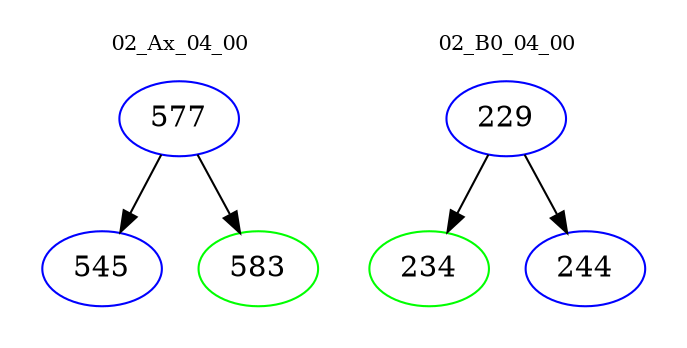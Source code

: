 digraph{
subgraph cluster_0 {
color = white
label = "02_Ax_04_00";
fontsize=10;
T0_577 [label="577", color="blue"]
T0_577 -> T0_545 [color="black"]
T0_545 [label="545", color="blue"]
T0_577 -> T0_583 [color="black"]
T0_583 [label="583", color="green"]
}
subgraph cluster_1 {
color = white
label = "02_B0_04_00";
fontsize=10;
T1_229 [label="229", color="blue"]
T1_229 -> T1_234 [color="black"]
T1_234 [label="234", color="green"]
T1_229 -> T1_244 [color="black"]
T1_244 [label="244", color="blue"]
}
}
